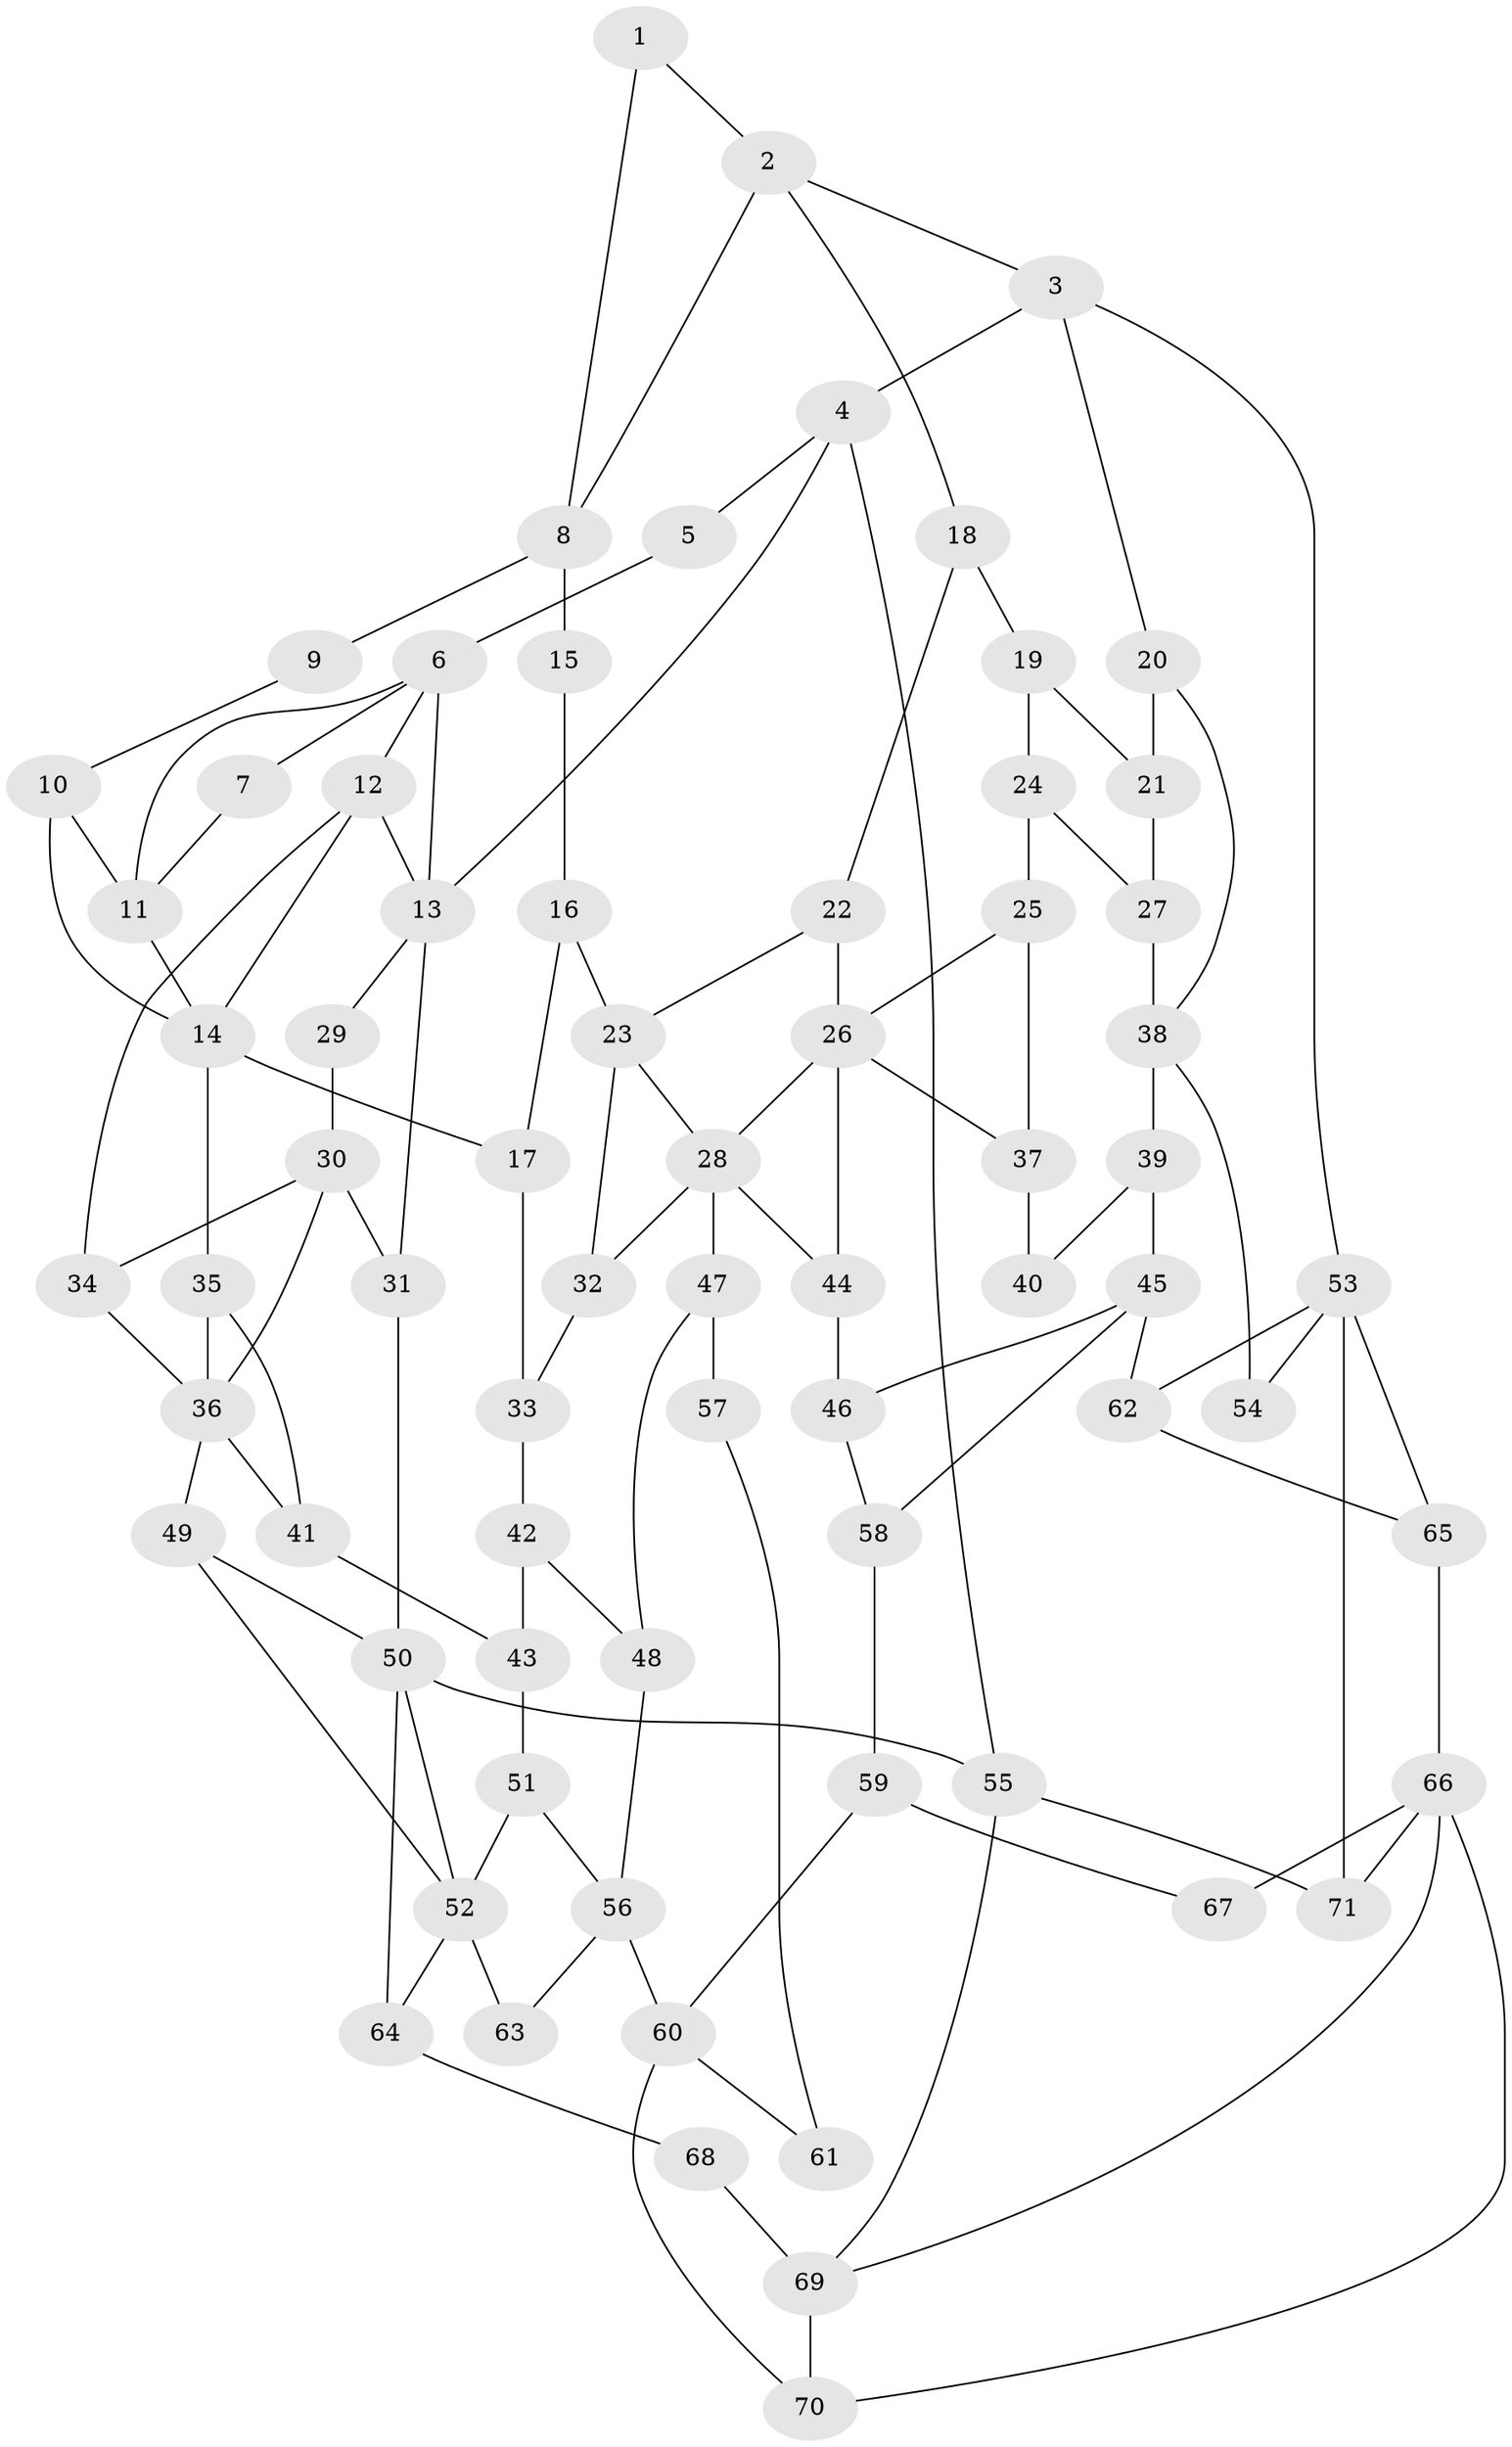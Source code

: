 // original degree distribution, {3: 0.02127659574468085, 6: 0.1773049645390071, 5: 0.6170212765957447, 4: 0.18439716312056736}
// Generated by graph-tools (version 1.1) at 2025/38/03/09/25 02:38:29]
// undirected, 71 vertices, 117 edges
graph export_dot {
graph [start="1"]
  node [color=gray90,style=filled];
  1;
  2;
  3;
  4;
  5;
  6;
  7;
  8;
  9;
  10;
  11;
  12;
  13;
  14;
  15;
  16;
  17;
  18;
  19;
  20;
  21;
  22;
  23;
  24;
  25;
  26;
  27;
  28;
  29;
  30;
  31;
  32;
  33;
  34;
  35;
  36;
  37;
  38;
  39;
  40;
  41;
  42;
  43;
  44;
  45;
  46;
  47;
  48;
  49;
  50;
  51;
  52;
  53;
  54;
  55;
  56;
  57;
  58;
  59;
  60;
  61;
  62;
  63;
  64;
  65;
  66;
  67;
  68;
  69;
  70;
  71;
  1 -- 2 [weight=1.0];
  1 -- 8 [weight=1.0];
  2 -- 3 [weight=1.0];
  2 -- 8 [weight=1.0];
  2 -- 18 [weight=1.0];
  3 -- 4 [weight=1.0];
  3 -- 20 [weight=1.0];
  3 -- 53 [weight=1.0];
  4 -- 5 [weight=1.0];
  4 -- 13 [weight=1.0];
  4 -- 55 [weight=1.0];
  5 -- 6 [weight=2.0];
  6 -- 7 [weight=1.0];
  6 -- 11 [weight=1.0];
  6 -- 12 [weight=1.0];
  6 -- 13 [weight=1.0];
  7 -- 11 [weight=1.0];
  8 -- 9 [weight=2.0];
  8 -- 15 [weight=2.0];
  9 -- 10 [weight=1.0];
  10 -- 11 [weight=2.0];
  10 -- 14 [weight=1.0];
  11 -- 14 [weight=1.0];
  12 -- 13 [weight=1.0];
  12 -- 14 [weight=1.0];
  12 -- 34 [weight=1.0];
  13 -- 29 [weight=1.0];
  13 -- 31 [weight=1.0];
  14 -- 17 [weight=2.0];
  14 -- 35 [weight=1.0];
  15 -- 16 [weight=2.0];
  16 -- 17 [weight=2.0];
  16 -- 23 [weight=2.0];
  17 -- 33 [weight=1.0];
  18 -- 19 [weight=1.0];
  18 -- 22 [weight=1.0];
  19 -- 21 [weight=1.0];
  19 -- 24 [weight=2.0];
  20 -- 21 [weight=1.0];
  20 -- 38 [weight=1.0];
  21 -- 27 [weight=1.0];
  22 -- 23 [weight=1.0];
  22 -- 26 [weight=1.0];
  23 -- 28 [weight=1.0];
  23 -- 32 [weight=1.0];
  24 -- 25 [weight=1.0];
  24 -- 27 [weight=1.0];
  25 -- 26 [weight=1.0];
  25 -- 37 [weight=1.0];
  26 -- 28 [weight=1.0];
  26 -- 37 [weight=1.0];
  26 -- 44 [weight=1.0];
  27 -- 38 [weight=1.0];
  28 -- 32 [weight=1.0];
  28 -- 44 [weight=1.0];
  28 -- 47 [weight=2.0];
  29 -- 30 [weight=2.0];
  30 -- 31 [weight=2.0];
  30 -- 34 [weight=1.0];
  30 -- 36 [weight=1.0];
  31 -- 50 [weight=2.0];
  32 -- 33 [weight=1.0];
  33 -- 42 [weight=1.0];
  34 -- 36 [weight=1.0];
  35 -- 36 [weight=1.0];
  35 -- 41 [weight=1.0];
  36 -- 41 [weight=1.0];
  36 -- 49 [weight=1.0];
  37 -- 40 [weight=1.0];
  38 -- 39 [weight=2.0];
  38 -- 54 [weight=1.0];
  39 -- 40 [weight=2.0];
  39 -- 45 [weight=2.0];
  41 -- 43 [weight=1.0];
  42 -- 43 [weight=1.0];
  42 -- 48 [weight=1.0];
  43 -- 51 [weight=1.0];
  44 -- 46 [weight=1.0];
  45 -- 46 [weight=1.0];
  45 -- 58 [weight=1.0];
  45 -- 62 [weight=2.0];
  46 -- 58 [weight=1.0];
  47 -- 48 [weight=1.0];
  47 -- 57 [weight=2.0];
  48 -- 56 [weight=1.0];
  49 -- 50 [weight=1.0];
  49 -- 52 [weight=1.0];
  50 -- 52 [weight=1.0];
  50 -- 55 [weight=1.0];
  50 -- 64 [weight=1.0];
  51 -- 52 [weight=1.0];
  51 -- 56 [weight=1.0];
  52 -- 63 [weight=2.0];
  52 -- 64 [weight=1.0];
  53 -- 54 [weight=2.0];
  53 -- 62 [weight=1.0];
  53 -- 65 [weight=1.0];
  53 -- 71 [weight=2.0];
  55 -- 69 [weight=1.0];
  55 -- 71 [weight=1.0];
  56 -- 60 [weight=2.0];
  56 -- 63 [weight=1.0];
  57 -- 61 [weight=1.0];
  58 -- 59 [weight=1.0];
  59 -- 60 [weight=1.0];
  59 -- 67 [weight=1.0];
  60 -- 61 [weight=2.0];
  60 -- 70 [weight=1.0];
  62 -- 65 [weight=1.0];
  64 -- 68 [weight=1.0];
  65 -- 66 [weight=1.0];
  66 -- 67 [weight=2.0];
  66 -- 69 [weight=1.0];
  66 -- 70 [weight=1.0];
  66 -- 71 [weight=1.0];
  68 -- 69 [weight=2.0];
  69 -- 70 [weight=1.0];
}
